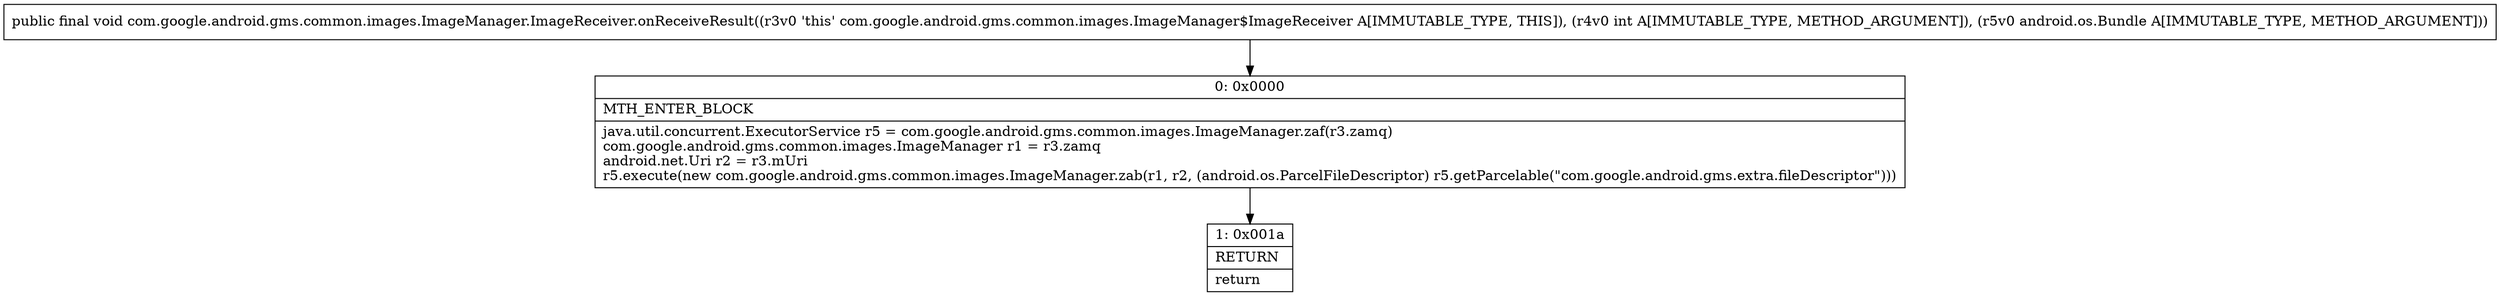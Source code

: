 digraph "CFG forcom.google.android.gms.common.images.ImageManager.ImageReceiver.onReceiveResult(ILandroid\/os\/Bundle;)V" {
Node_0 [shape=record,label="{0\:\ 0x0000|MTH_ENTER_BLOCK\l|java.util.concurrent.ExecutorService r5 = com.google.android.gms.common.images.ImageManager.zaf(r3.zamq)\lcom.google.android.gms.common.images.ImageManager r1 = r3.zamq\landroid.net.Uri r2 = r3.mUri\lr5.execute(new com.google.android.gms.common.images.ImageManager.zab(r1, r2, (android.os.ParcelFileDescriptor) r5.getParcelable(\"com.google.android.gms.extra.fileDescriptor\")))\l}"];
Node_1 [shape=record,label="{1\:\ 0x001a|RETURN\l|return\l}"];
MethodNode[shape=record,label="{public final void com.google.android.gms.common.images.ImageManager.ImageReceiver.onReceiveResult((r3v0 'this' com.google.android.gms.common.images.ImageManager$ImageReceiver A[IMMUTABLE_TYPE, THIS]), (r4v0 int A[IMMUTABLE_TYPE, METHOD_ARGUMENT]), (r5v0 android.os.Bundle A[IMMUTABLE_TYPE, METHOD_ARGUMENT])) }"];
MethodNode -> Node_0;
Node_0 -> Node_1;
}

